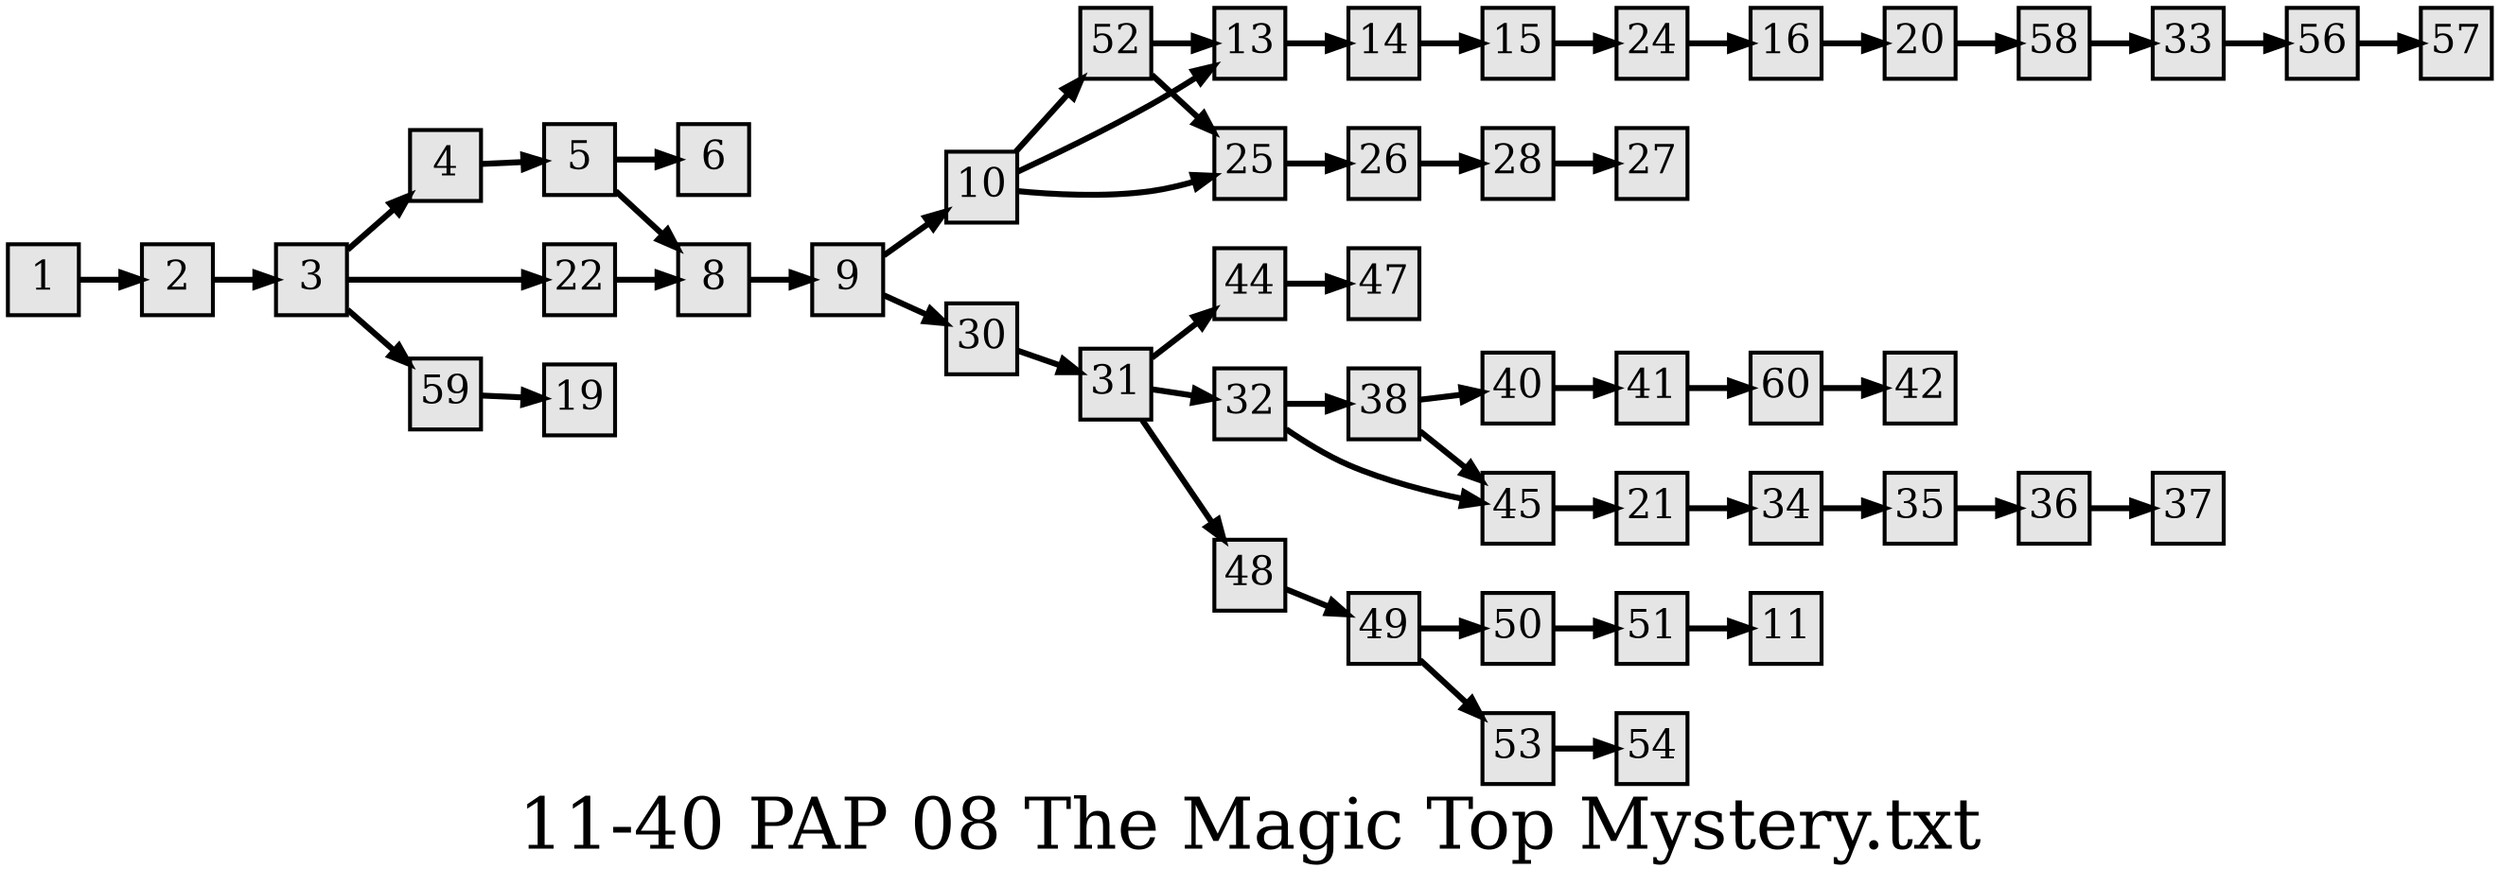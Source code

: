 digraph g{
  graph [ label="11-40 PAP 08 The Magic Top Mystery.txt" rankdir=LR, ordering=out, fontsize=36, nodesep="0.35", ranksep="0.45"];
  node  [shape=rect, penwidth=2, fontsize=20, style=filled, fillcolor=grey90, margin="0,0", labelfloat=true, regular=true, fixedsize=true];
  edge  [labelfloat=true, penwidth=3, fontsize=12];

  1 -> 2;
  2 -> 3;
  3 -> 4;
  3 -> 22;
  3 -> 59;
  4 -> 5;
  5 -> 6;
  5 -> 8;
  8 -> 9;
  9 -> 10;
  9 -> 30;
  10 -> 52;
  10 -> 13;
  10 -> 25;
  13 -> 14;
  14 -> 15;
  15 -> 24;
  16 -> 20;
  20 -> 58;
  21 -> 34;
  22 -> 8;
  24 -> 16;
  25 -> 26;
  26 -> 28;
  28 -> 27;
  30 -> 31;
  31 -> 44;
  31 -> 32;
  31 -> 48;
  32 -> 38;
  32 -> 45;
  33 -> 56;
  34 -> 35;
  35 -> 36;
  36 -> 37;
  38 -> 40;
  38 -> 45;
  40 -> 41;
  41 -> 60;
  44 -> 47;
  45 -> 21;
  48 -> 49;
  49 -> 50;
  49 -> 53;
  50 -> 51;
  51 -> 11;
  52 -> 13;
  52 -> 25;
  53 -> 54;
  56 -> 57;
  58 -> 33;
  59 -> 19;
  60 -> 42;
}

